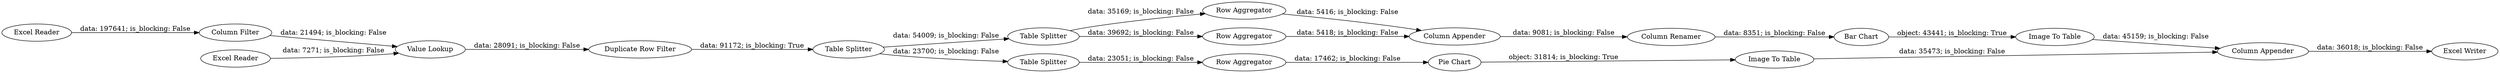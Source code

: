 digraph {
	"-8020367731133416224_81" [label="Duplicate Row Filter"]
	"-8020367731133416224_49" [label="Image To Table"]
	"-8020367731133416224_62" [label="Table Splitter"]
	"-8020367731133416224_51" [label="Column Appender"]
	"-8020367731133416224_63" [label="Table Splitter"]
	"-8020367731133416224_82" [label="Table Splitter"]
	"-8020367731133416224_10" [label="Value Lookup"]
	"-8020367731133416224_65" [label="Row Aggregator"]
	"-8020367731133416224_87" [label="Pie Chart"]
	"-8020367731133416224_52" [label="Excel Writer"]
	"-8020367731133416224_5" [label="Column Filter"]
	"-8020367731133416224_43" [label="Bar Chart"]
	"-8020367731133416224_50" [label="Image To Table"]
	"-8020367731133416224_7" [label="Excel Reader"]
	"-8020367731133416224_84" [label="Column Appender"]
	"-8020367731133416224_83" [label="Row Aggregator"]
	"-8020367731133416224_66" [label="Row Aggregator"]
	"-8020367731133416224_1" [label="Excel Reader"]
	"-8020367731133416224_86" [label="Column Renamer"]
	"-8020367731133416224_83" -> "-8020367731133416224_84" [label="data: 5416; is_blocking: False"]
	"-8020367731133416224_81" -> "-8020367731133416224_62" [label="data: 91172; is_blocking: True"]
	"-8020367731133416224_66" -> "-8020367731133416224_84" [label="data: 5418; is_blocking: False"]
	"-8020367731133416224_86" -> "-8020367731133416224_43" [label="data: 8351; is_blocking: False"]
	"-8020367731133416224_82" -> "-8020367731133416224_65" [label="data: 23051; is_blocking: False"]
	"-8020367731133416224_49" -> "-8020367731133416224_51" [label="data: 35473; is_blocking: False"]
	"-8020367731133416224_62" -> "-8020367731133416224_63" [label="data: 54009; is_blocking: False"]
	"-8020367731133416224_1" -> "-8020367731133416224_5" [label="data: 197641; is_blocking: False"]
	"-8020367731133416224_51" -> "-8020367731133416224_52" [label="data: 36018; is_blocking: False"]
	"-8020367731133416224_65" -> "-8020367731133416224_87" [label="data: 17462; is_blocking: False"]
	"-8020367731133416224_50" -> "-8020367731133416224_51" [label="data: 45159; is_blocking: False"]
	"-8020367731133416224_43" -> "-8020367731133416224_50" [label="object: 43441; is_blocking: True"]
	"-8020367731133416224_63" -> "-8020367731133416224_66" [label="data: 39692; is_blocking: False"]
	"-8020367731133416224_63" -> "-8020367731133416224_83" [label="data: 35169; is_blocking: False"]
	"-8020367731133416224_87" -> "-8020367731133416224_49" [label="object: 31814; is_blocking: True"]
	"-8020367731133416224_84" -> "-8020367731133416224_86" [label="data: 9081; is_blocking: False"]
	"-8020367731133416224_10" -> "-8020367731133416224_81" [label="data: 28091; is_blocking: False"]
	"-8020367731133416224_5" -> "-8020367731133416224_10" [label="data: 21494; is_blocking: False"]
	"-8020367731133416224_62" -> "-8020367731133416224_82" [label="data: 23700; is_blocking: False"]
	"-8020367731133416224_7" -> "-8020367731133416224_10" [label="data: 7271; is_blocking: False"]
	rankdir=LR
}
